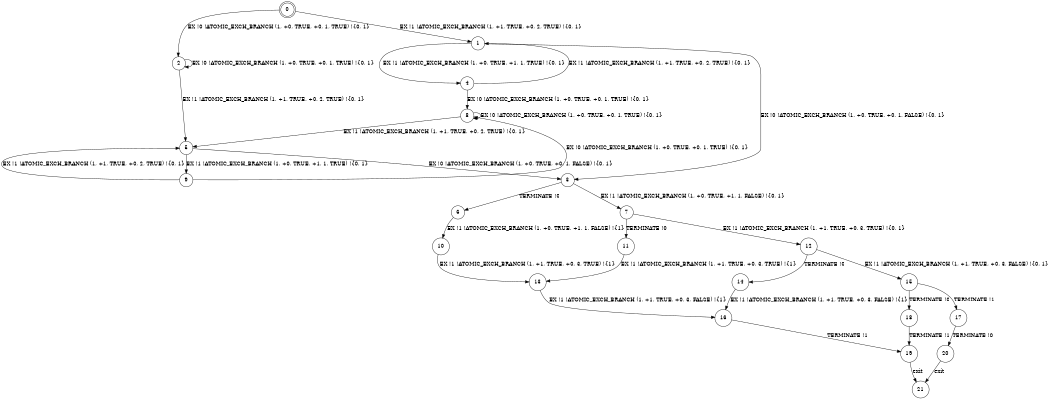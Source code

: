 digraph BCG {
size = "7, 10.5";
center = TRUE;
node [shape = circle];
0 [peripheries = 2];
0 -> 1 [label = "EX !1 !ATOMIC_EXCH_BRANCH (1, +1, TRUE, +0, 2, TRUE) !{0, 1}"];
0 -> 2 [label = "EX !0 !ATOMIC_EXCH_BRANCH (1, +0, TRUE, +0, 1, TRUE) !{0, 1}"];
1 -> 3 [label = "EX !0 !ATOMIC_EXCH_BRANCH (1, +0, TRUE, +0, 1, FALSE) !{0, 1}"];
1 -> 4 [label = "EX !1 !ATOMIC_EXCH_BRANCH (1, +0, TRUE, +1, 1, TRUE) !{0, 1}"];
2 -> 5 [label = "EX !1 !ATOMIC_EXCH_BRANCH (1, +1, TRUE, +0, 2, TRUE) !{0, 1}"];
2 -> 2 [label = "EX !0 !ATOMIC_EXCH_BRANCH (1, +0, TRUE, +0, 1, TRUE) !{0, 1}"];
3 -> 6 [label = "TERMINATE !0"];
3 -> 7 [label = "EX !1 !ATOMIC_EXCH_BRANCH (1, +0, TRUE, +1, 1, FALSE) !{0, 1}"];
4 -> 8 [label = "EX !0 !ATOMIC_EXCH_BRANCH (1, +0, TRUE, +0, 1, TRUE) !{0, 1}"];
4 -> 1 [label = "EX !1 !ATOMIC_EXCH_BRANCH (1, +1, TRUE, +0, 2, TRUE) !{0, 1}"];
5 -> 9 [label = "EX !1 !ATOMIC_EXCH_BRANCH (1, +0, TRUE, +1, 1, TRUE) !{0, 1}"];
5 -> 3 [label = "EX !0 !ATOMIC_EXCH_BRANCH (1, +0, TRUE, +0, 1, FALSE) !{0, 1}"];
6 -> 10 [label = "EX !1 !ATOMIC_EXCH_BRANCH (1, +0, TRUE, +1, 1, FALSE) !{1}"];
7 -> 11 [label = "TERMINATE !0"];
7 -> 12 [label = "EX !1 !ATOMIC_EXCH_BRANCH (1, +1, TRUE, +0, 3, TRUE) !{0, 1}"];
8 -> 5 [label = "EX !1 !ATOMIC_EXCH_BRANCH (1, +1, TRUE, +0, 2, TRUE) !{0, 1}"];
8 -> 8 [label = "EX !0 !ATOMIC_EXCH_BRANCH (1, +0, TRUE, +0, 1, TRUE) !{0, 1}"];
9 -> 5 [label = "EX !1 !ATOMIC_EXCH_BRANCH (1, +1, TRUE, +0, 2, TRUE) !{0, 1}"];
9 -> 8 [label = "EX !0 !ATOMIC_EXCH_BRANCH (1, +0, TRUE, +0, 1, TRUE) !{0, 1}"];
10 -> 13 [label = "EX !1 !ATOMIC_EXCH_BRANCH (1, +1, TRUE, +0, 3, TRUE) !{1}"];
11 -> 13 [label = "EX !1 !ATOMIC_EXCH_BRANCH (1, +1, TRUE, +0, 3, TRUE) !{1}"];
12 -> 14 [label = "TERMINATE !0"];
12 -> 15 [label = "EX !1 !ATOMIC_EXCH_BRANCH (1, +1, TRUE, +0, 3, FALSE) !{0, 1}"];
13 -> 16 [label = "EX !1 !ATOMIC_EXCH_BRANCH (1, +1, TRUE, +0, 3, FALSE) !{1}"];
14 -> 16 [label = "EX !1 !ATOMIC_EXCH_BRANCH (1, +1, TRUE, +0, 3, FALSE) !{1}"];
15 -> 17 [label = "TERMINATE !1"];
15 -> 18 [label = "TERMINATE !0"];
16 -> 19 [label = "TERMINATE !1"];
17 -> 20 [label = "TERMINATE !0"];
18 -> 19 [label = "TERMINATE !1"];
19 -> 21 [label = "exit"];
20 -> 21 [label = "exit"];
}
